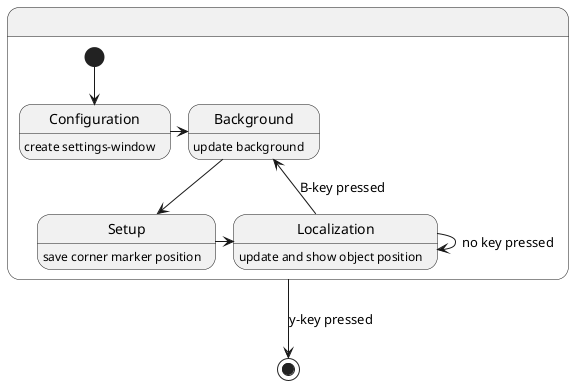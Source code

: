 @startuml state
' skinparam monochrome true

state .{
state Configuration
Configuration : create settings-window
state Background
Background : update background
state Setup
Setup : save corner marker position
state Localization
Localization : update and show object position

[*] --> Configuration
Configuration -> Background
Background --> Setup
Setup -> Localization
Localization -> Background : B-key pressed
Localization -> Localization : no key pressed
}

. --> [*] : y-key pressed

@enduml